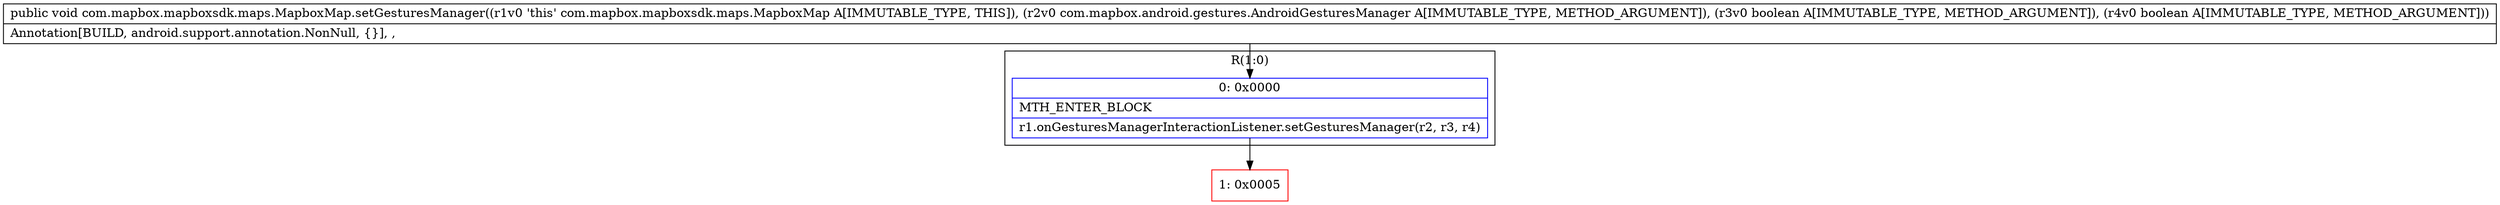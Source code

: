 digraph "CFG forcom.mapbox.mapboxsdk.maps.MapboxMap.setGesturesManager(Lcom\/mapbox\/android\/gestures\/AndroidGesturesManager;ZZ)V" {
subgraph cluster_Region_33552960 {
label = "R(1:0)";
node [shape=record,color=blue];
Node_0 [shape=record,label="{0\:\ 0x0000|MTH_ENTER_BLOCK\l|r1.onGesturesManagerInteractionListener.setGesturesManager(r2, r3, r4)\l}"];
}
Node_1 [shape=record,color=red,label="{1\:\ 0x0005}"];
MethodNode[shape=record,label="{public void com.mapbox.mapboxsdk.maps.MapboxMap.setGesturesManager((r1v0 'this' com.mapbox.mapboxsdk.maps.MapboxMap A[IMMUTABLE_TYPE, THIS]), (r2v0 com.mapbox.android.gestures.AndroidGesturesManager A[IMMUTABLE_TYPE, METHOD_ARGUMENT]), (r3v0 boolean A[IMMUTABLE_TYPE, METHOD_ARGUMENT]), (r4v0 boolean A[IMMUTABLE_TYPE, METHOD_ARGUMENT]))  | Annotation[BUILD, android.support.annotation.NonNull, \{\}], , \l}"];
MethodNode -> Node_0;
Node_0 -> Node_1;
}

